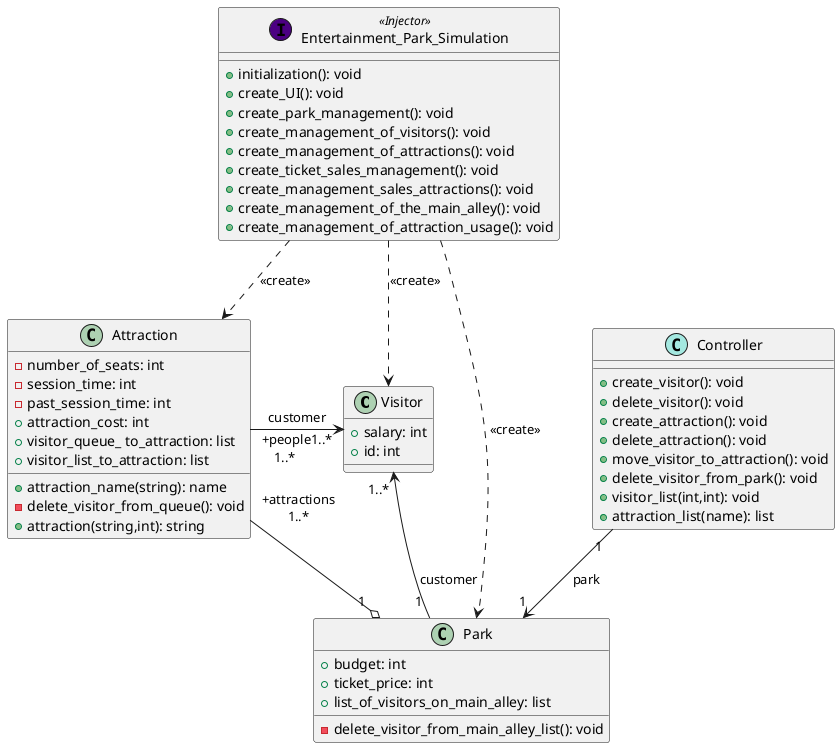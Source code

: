 @startuml
Visitor " 1..* " <-- " 1 " Park: customer
Visitor " 1..* " <-left- " +people\n 1..* " Attraction: customer
Park " 1 " o-- " +attractions\n 1..*" Attraction
Entertainment_Park_Simulation ..> Visitor: <<create>>
Entertainment_Park_Simulation ..> Park: <<create>>
Entertainment_Park_Simulation ..> Attraction: <<create>>
Controller " 1 " --> " 1 " Park: park

class Visitor {
    + salary: int
    + id: int
}

class Park {
    + budget: int
    + ticket_price: int
    + list_of_visitors_on_main_alley: list
    - delete_visitor_from_main_alley_list(): void
}

class Attraction {
    - number_of_seats: int
    - session_time: int
    - past_session_time: int
    + attraction_cost: int
    + attraction_name(string): name
    + visitor_queue_ to_attraction: list
    + visitor_list_to_attraction: list
    - delete_visitor_from_queue(): void
    + attraction(string,int): string
}

class Entertainment_Park_Simulation << (I,Indigo) Injector >> {
+ initialization(): void
+ create_UI(): void
+ create_park_management(): void
+ create_management_of_visitors(): void
+ create_management_of_attractions(): void
+ create_ticket_sales_management(): void
+ create_management_sales_attractions(): void
+ create_management_of_the_main_alley(): void
+ create_management_of_attraction_usage(): void
}


class Controller << (C,#a4e8e0) >> {
    + create_visitor(): void
    + delete_visitor(): void
    + create_attraction(): void
    + delete_attraction(): void
    + move_visitor_to_attraction(): void
    + delete_visitor_from_park(): void
    + visitor_list(int,int): void
    + attraction_list(name): list
}
@enduml